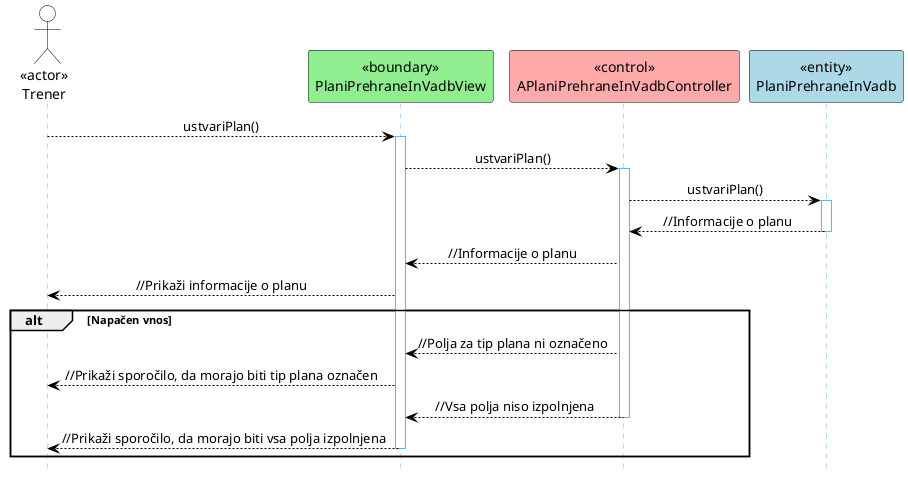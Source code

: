 @startuml
hide footbox

skinparam backgroundcolor transparent
skinparam defaultTextAlignment center
skinparam actorBorderColor black
skinparam actorBackgroundColor white
skinparam arrowColor black  
skinparam sequenceLifeLineBorderColor #5FB8EC
skinparam sequenceParticipantBorderColor #Black
skinparam sequenceParticipantBackgroundColor white

actor PrijavljeniUpor as "<<actor>>\nTrener"
participant AnalizaTrenignovView as "<<boundary>>\nPlaniPrehraneInVadbView" #LightGreen
participant AktivnostiController as "<<control>>\nAPlaniPrehraneInVadbController" #FFAAAA
participant Aktivnost as "<<entity>>\nPlaniPrehraneInVadb" #LightBlue

PrijavljeniUpor --> AnalizaTrenignovView: ustvariPlan()
activate AnalizaTrenignovView
AnalizaTrenignovView --> AktivnostiController: ustvariPlan()
activate AktivnostiController
AktivnostiController --> Aktivnost: ustvariPlan()
activate Aktivnost
Aktivnost --> AktivnostiController: //Informacije o planu
deactivate Aktivnost
AktivnostiController --> AnalizaTrenignovView: //Informacije o planu 
AnalizaTrenignovView --> PrijavljeniUpor: //Prikaži informacije o planu 

alt Napačen vnos

AktivnostiController --> AnalizaTrenignovView: //Polja za tip plana ni označeno
AnalizaTrenignovView --> PrijavljeniUpor: //Prikaži sporočilo, da morajo biti tip plana označen

AktivnostiController --> AnalizaTrenignovView: //Vsa polja niso izpolnjena
deactivate AktivnostiController
AnalizaTrenignovView --> PrijavljeniUpor: //Prikaži sporočilo, da morajo biti vsa polja izpolnjena
deactivate AnalizaTrenignovView

end
@enduml
